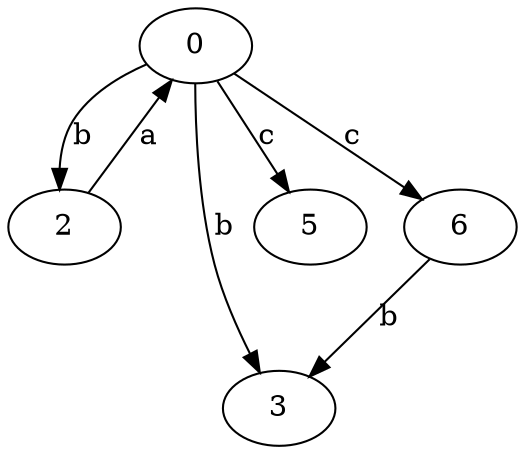 strict digraph  {
0;
2;
3;
5;
6;
0 -> 2  [label=b];
0 -> 3  [label=b];
0 -> 5  [label=c];
0 -> 6  [label=c];
2 -> 0  [label=a];
6 -> 3  [label=b];
}

